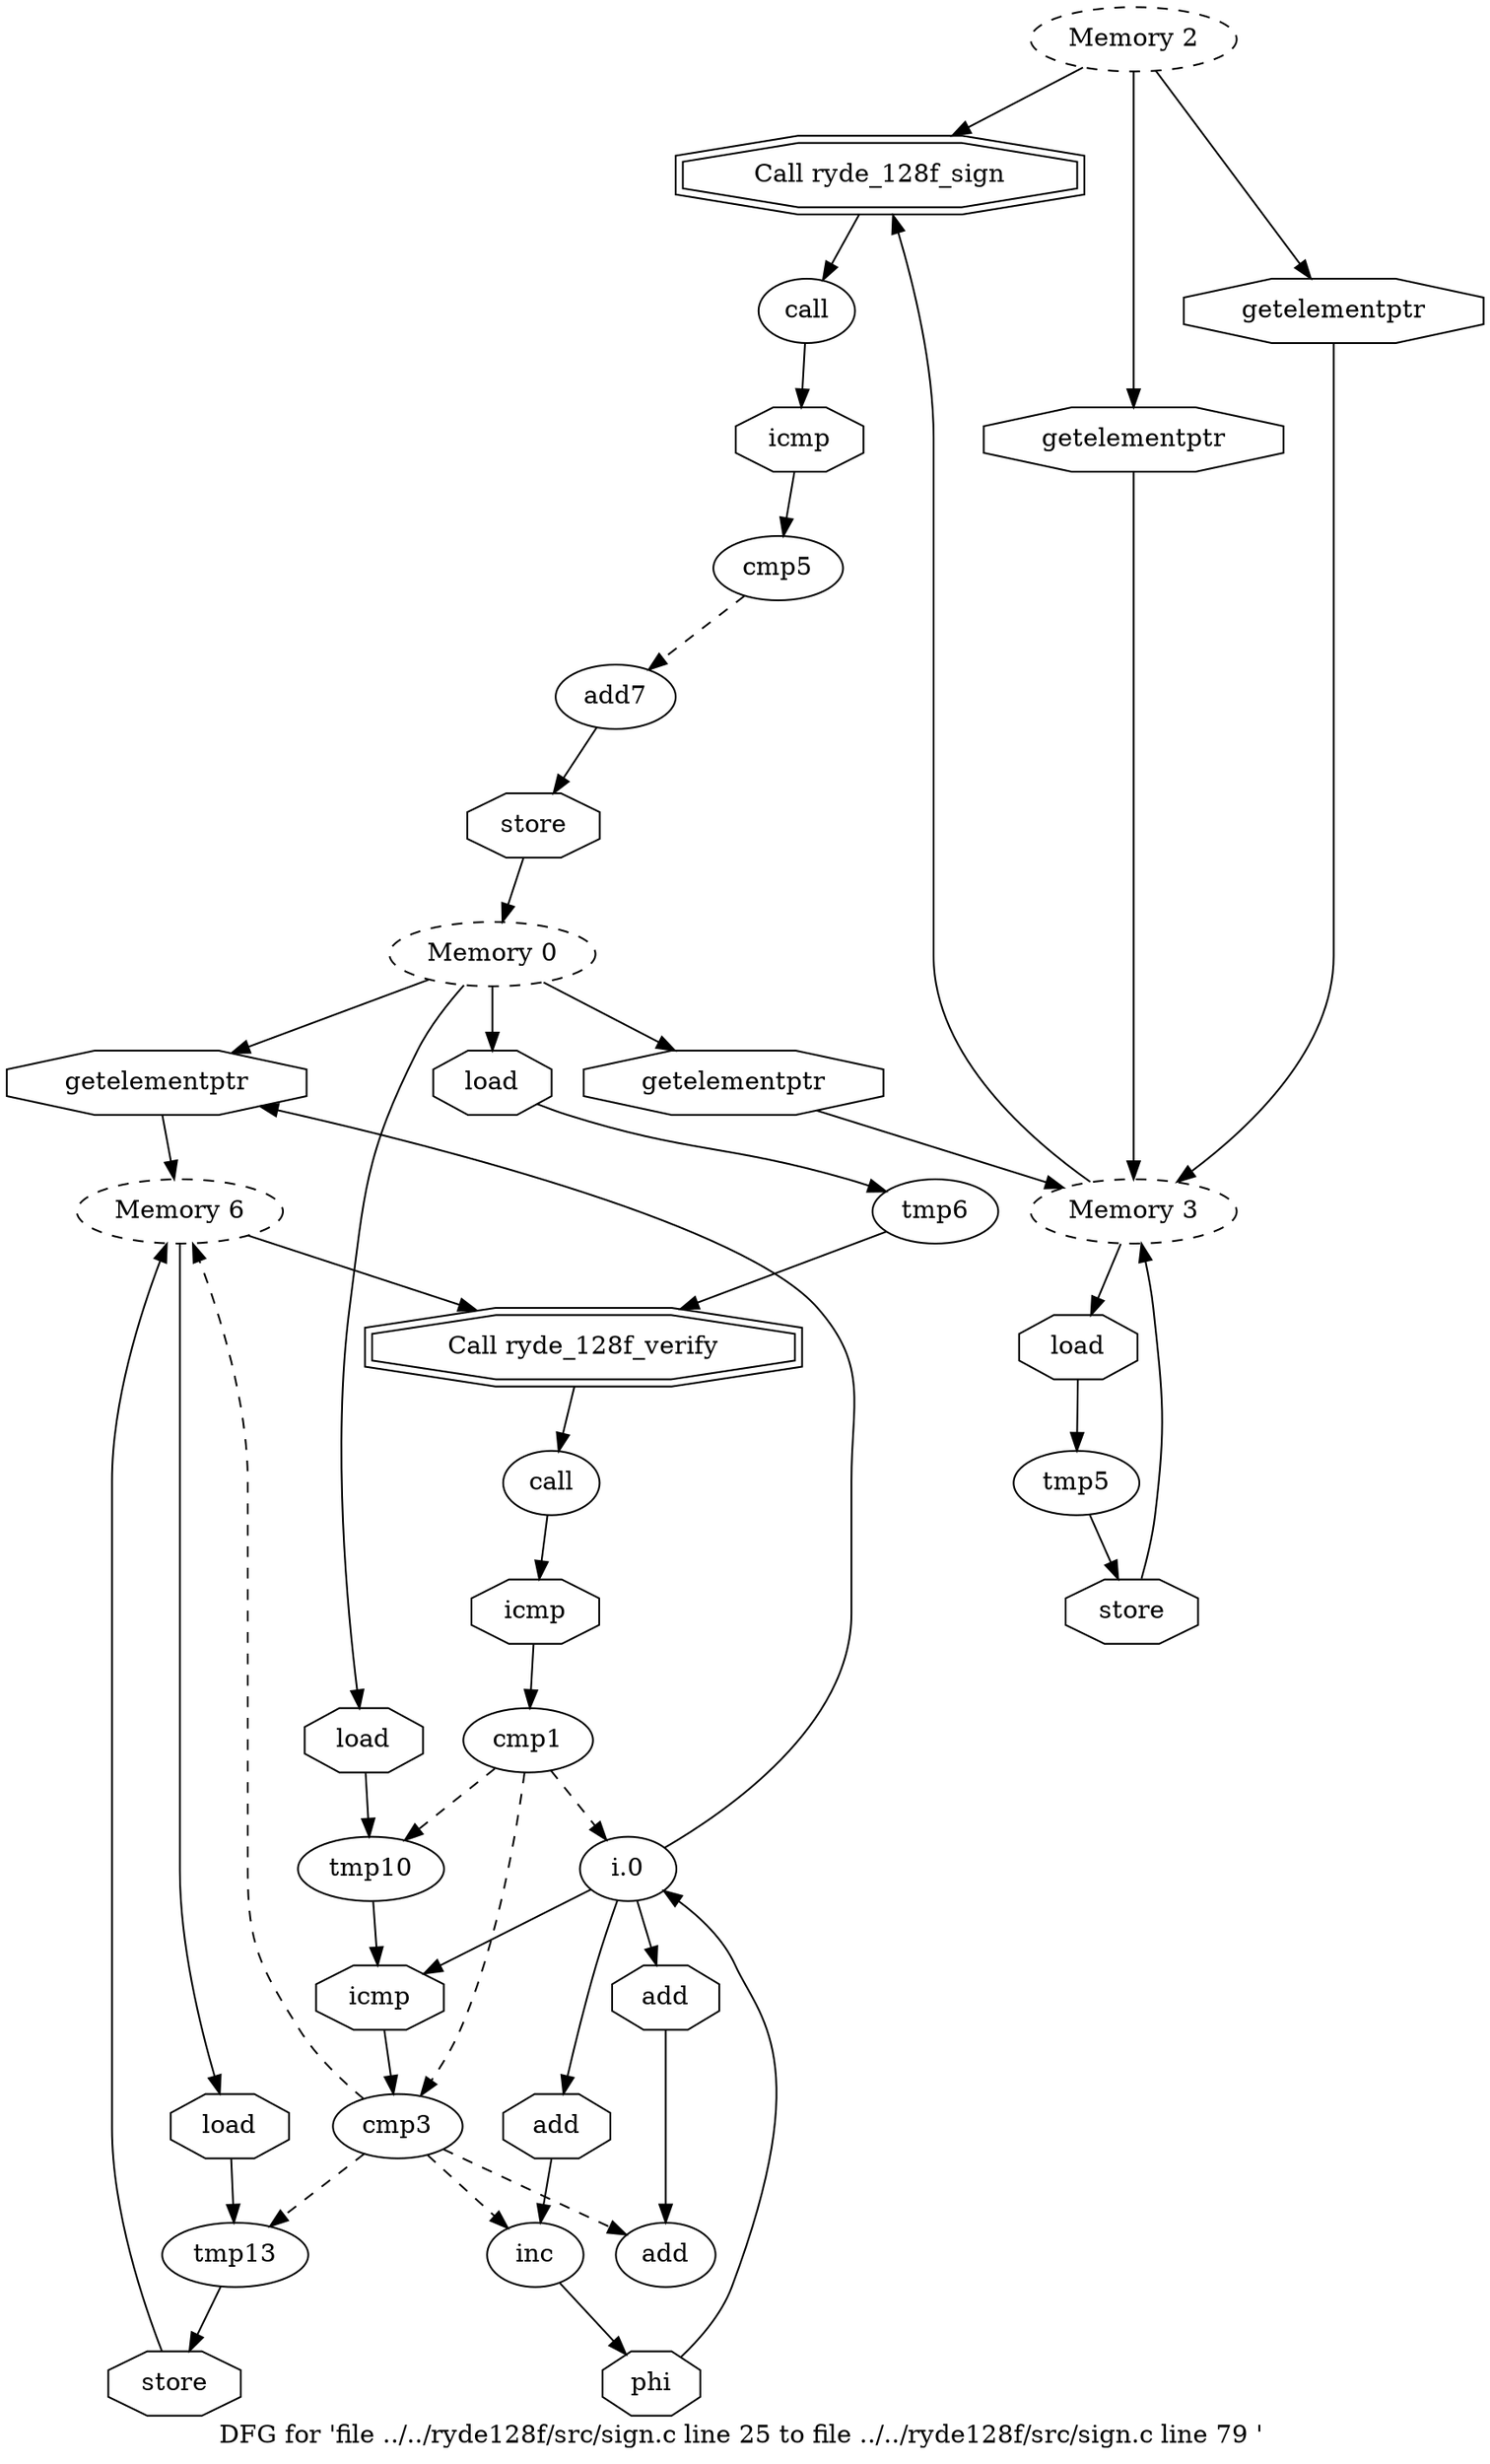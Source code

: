 digraph "DFG for 'file ../../ryde128f/src/sign.c line 25 to file ../../ryde128f/src/sign.c line 79 '  "{
label="DFG for 'file ../../ryde128f/src/sign.c line 25 to file ../../ryde128f/src/sign.c line 79 ' ";
node_242[shape=doubleoctagon,style=solid,label="Call ryde_128f_sign"]
node_241[shape=ellipse,style=solid,label="call"]
"node_242"->"node_241"
node_238[shape=octagon,style=solid,label="getelementptr"]
node_233[shape=ellipse,style=dashed,label="Memory 3"]
"node_238"->"node_233"
node_237[shape=octagon,style=solid,label="load"]
node_236[shape=ellipse,style=solid,label="tmp5"]
"node_237"->"node_236"
node_239[shape=octagon,style=solid,label="store"]
"node_236"->"node_239"
node_250[shape=ellipse,style=solid,label="call"]
node_253[shape=octagon,style=solid,label="icmp"]
"node_250"->"node_253"
node_251[shape=doubleoctagon,style=solid,label="Call ryde_128f_verify"]
"node_251"->"node_250"
node_252[shape=ellipse,style=solid,label="cmp1"]
node_254[shape=ellipse,style=solid,label="i.0"]
"node_252"->"node_254" [style=dashed]
node_258[shape=ellipse,style=solid,label="tmp10"]
"node_252"->"node_258" [style=dashed]
node_260[shape=ellipse,style=solid,label="cmp3"]
"node_252"->"node_260" [style=dashed]
"node_253"->"node_252"
node_257[shape=octagon,style=solid,label="add"]
"node_254"->"node_257"
node_261[shape=octagon,style=solid,label="icmp"]
"node_254"->"node_261"
node_263[shape=octagon,style=solid,label="add"]
"node_254"->"node_263"
node_266[shape=octagon,style=solid,label="getelementptr"]
"node_254"->"node_266"
node_244[shape=octagon,style=solid,label="icmp"]
"node_241"->"node_244"
node_235[shape=ellipse,style=dashed,label="Memory 0"]
node_234[shape=octagon,style=solid,label="getelementptr"]
"node_235"->"node_234"
node_249[shape=octagon,style=solid,label="load"]
"node_235"->"node_249"
node_259[shape=octagon,style=solid,label="load"]
"node_235"->"node_259"
"node_235"->"node_266"
"node_234"->"node_233"
"node_233"->"node_242"
"node_233"->"node_237"
node_232[shape=ellipse,style=dashed,label="Memory 2"]
"node_232"->"node_242"
"node_232"->"node_238"
node_240[shape=octagon,style=solid,label="getelementptr"]
"node_232"->"node_240"
node_255[shape=octagon,style=solid,label="phi"]
"node_255"->"node_254"
node_256[shape=ellipse,style=solid,label="inc"]
"node_256"->"node_255"
"node_257"->"node_256"
"node_239"->"node_233"
node_267[shape=octagon,style=solid,label="store"]
node_247[shape=ellipse,style=dashed,label="Memory 6"]
"node_267"->"node_247"
node_245[shape=ellipse,style=solid,label="add7"]
node_246[shape=octagon,style=solid,label="store"]
"node_245"->"node_246"
node_243[shape=ellipse,style=solid,label="cmp5"]
"node_243"->"node_245" [style=dashed]
"node_246"->"node_235"
"node_247"->"node_251"
node_265[shape=octagon,style=solid,label="load"]
"node_247"->"node_265"
"node_240"->"node_233"
node_248[shape=ellipse,style=solid,label="tmp6"]
"node_248"->"node_251"
"node_249"->"node_248"
"node_258"->"node_261"
"node_259"->"node_258"
"node_260"->"node_256" [style=dashed]
"node_260"->"node_247" [style=dashed]
node_262[shape=ellipse,style=solid,label="add"]
"node_260"->"node_262" [style=dashed]
node_264[shape=ellipse,style=solid,label="tmp13"]
"node_260"->"node_264" [style=dashed]
"node_244"->"node_243"
"node_261"->"node_260"
"node_263"->"node_262"
"node_264"->"node_267"
"node_265"->"node_264"
"node_266"->"node_247"
}

